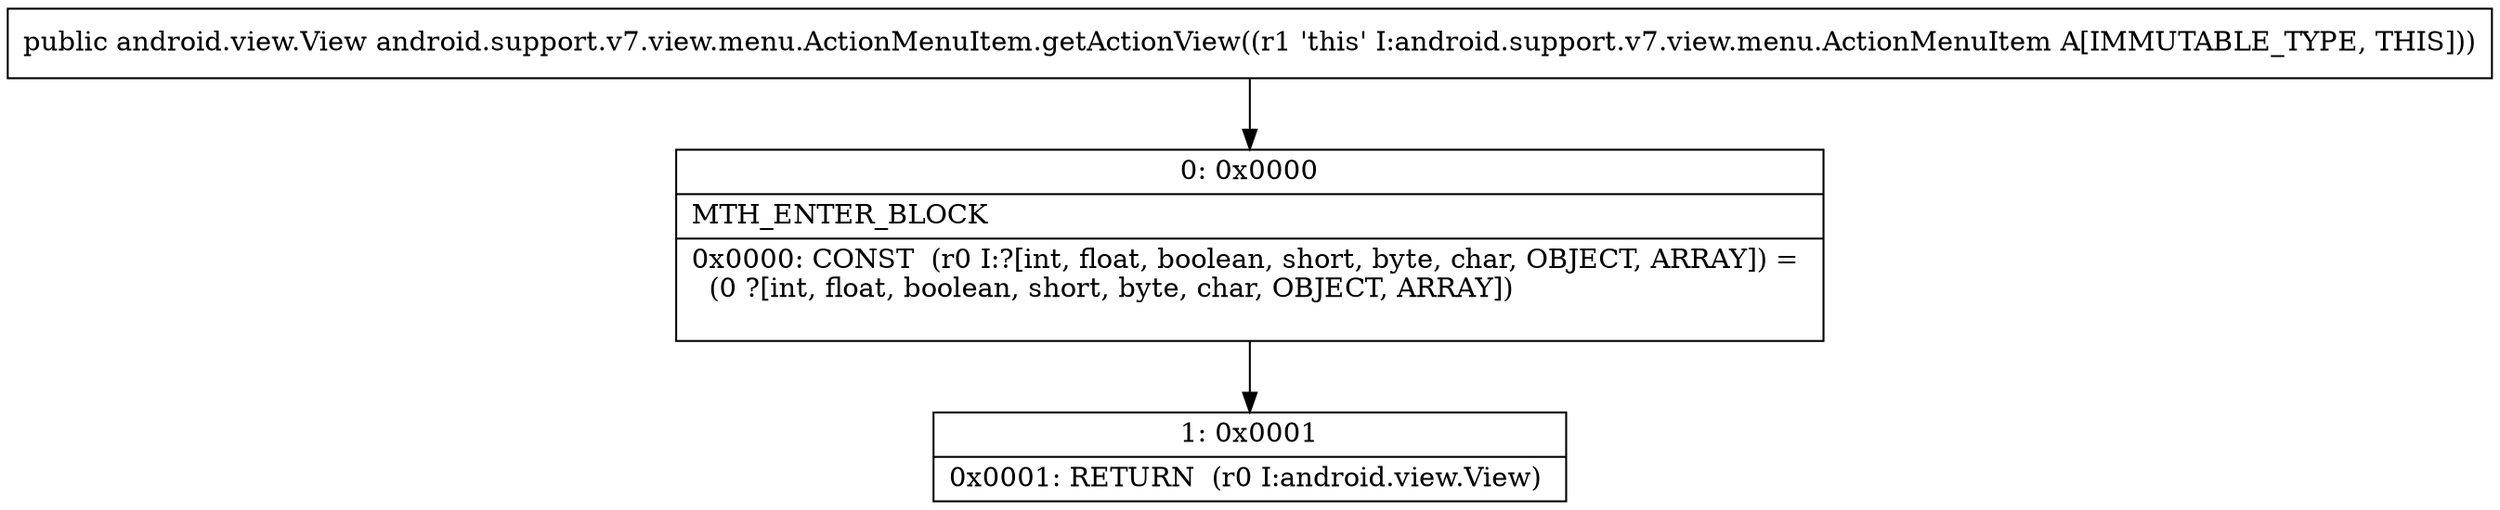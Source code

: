digraph "CFG forandroid.support.v7.view.menu.ActionMenuItem.getActionView()Landroid\/view\/View;" {
Node_0 [shape=record,label="{0\:\ 0x0000|MTH_ENTER_BLOCK\l|0x0000: CONST  (r0 I:?[int, float, boolean, short, byte, char, OBJECT, ARRAY]) = \l  (0 ?[int, float, boolean, short, byte, char, OBJECT, ARRAY])\l \l}"];
Node_1 [shape=record,label="{1\:\ 0x0001|0x0001: RETURN  (r0 I:android.view.View) \l}"];
MethodNode[shape=record,label="{public android.view.View android.support.v7.view.menu.ActionMenuItem.getActionView((r1 'this' I:android.support.v7.view.menu.ActionMenuItem A[IMMUTABLE_TYPE, THIS])) }"];
MethodNode -> Node_0;
Node_0 -> Node_1;
}

